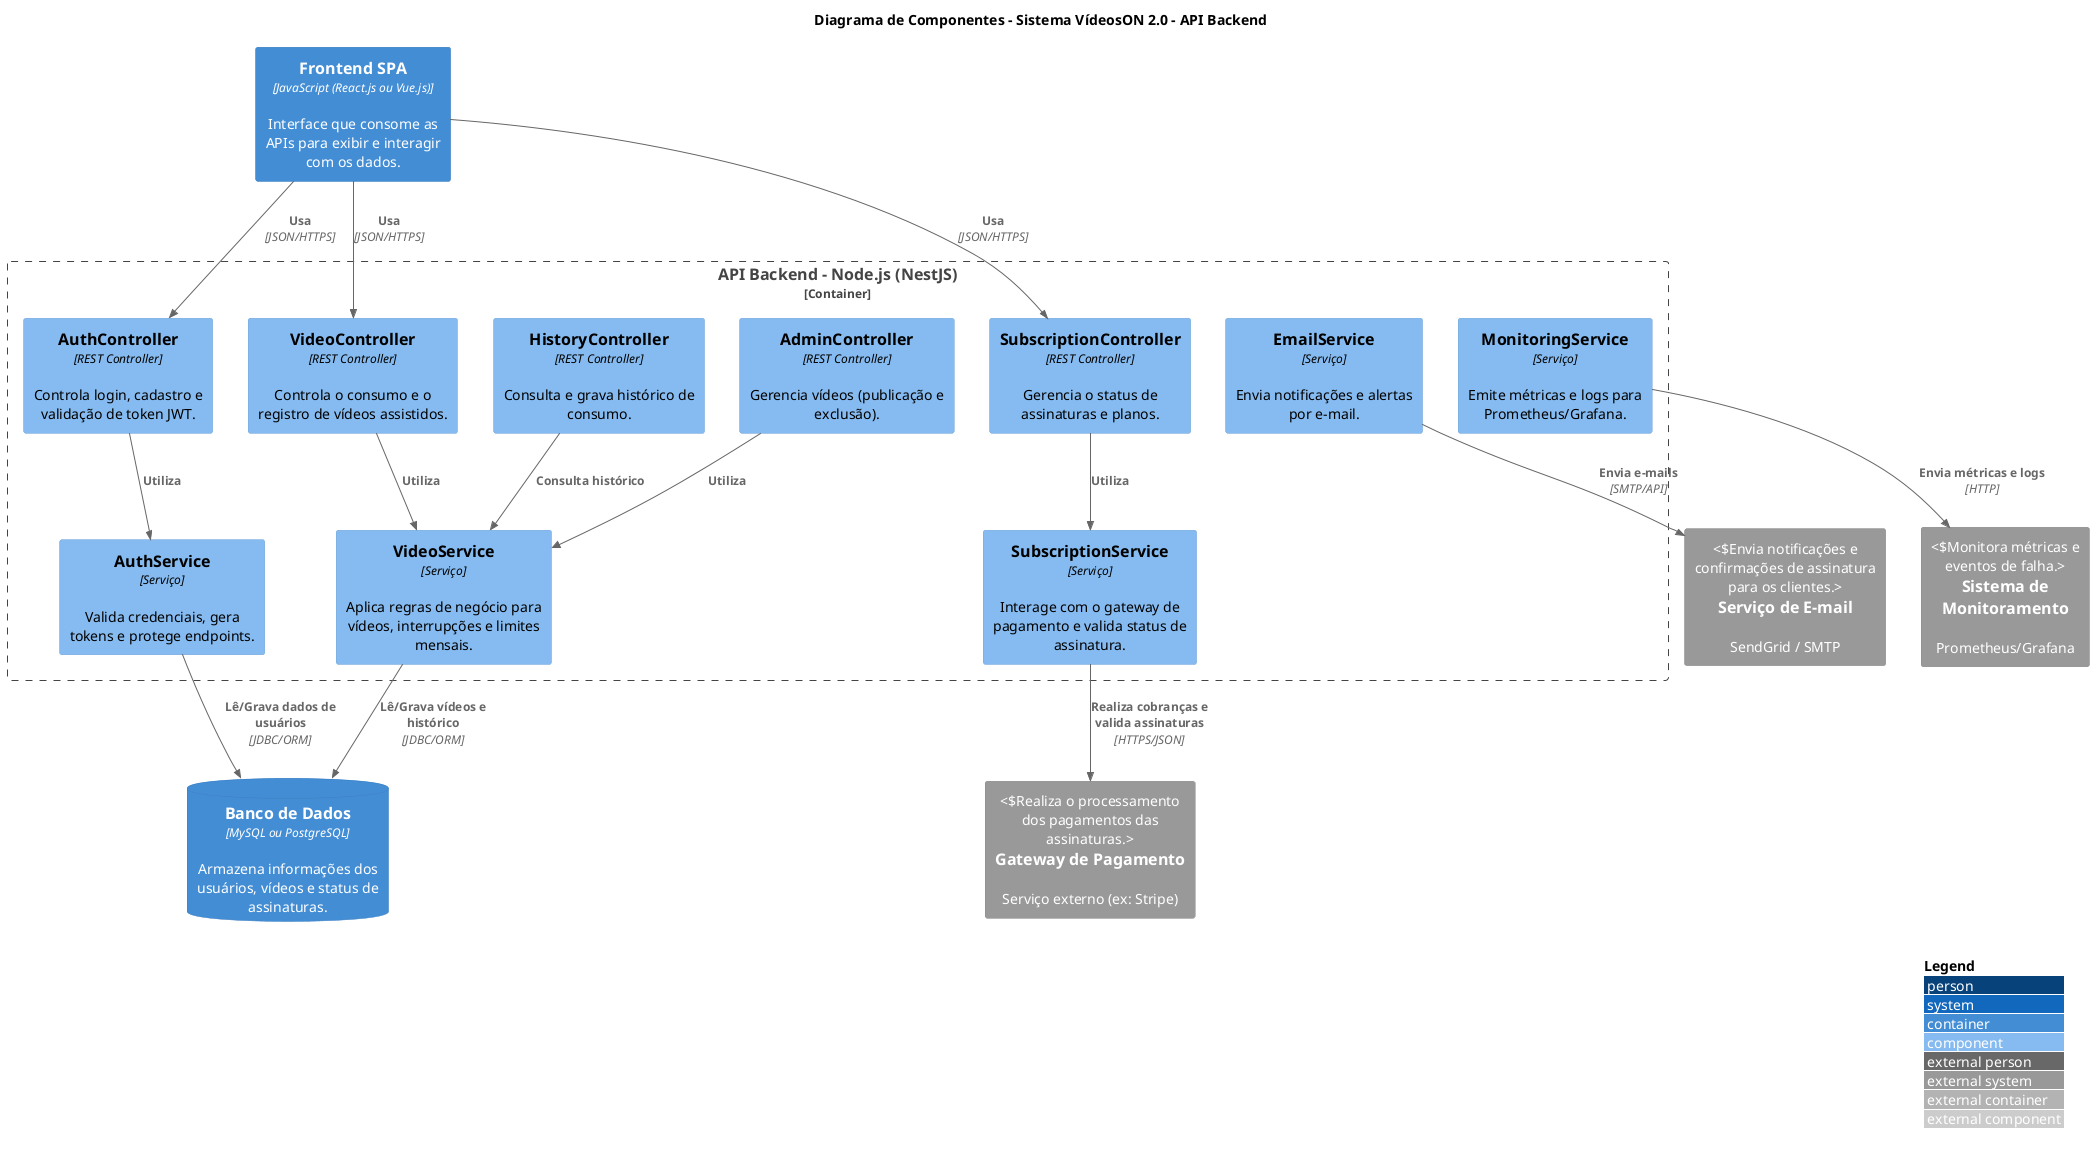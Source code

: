 @startuml
!include <c4/C4_Component.puml>  

LAYOUT_WITH_LEGEND()

title Diagrama de Componentes - Sistema VídeosON 2.0 - API Backend

Container(spa, "Frontend SPA", "JavaScript (React.js ou Vue.js)", "Interface que consome as APIs para exibir e interagir com os dados.")
ContainerDb(db, "Banco de Dados", "MySQL ou PostgreSQL", "Armazena informações dos usuários, vídeos e status de assinaturas.")
System_Ext(payment_api, "Gateway de Pagamento", "Serviço externo (ex: Stripe)", "Realiza o processamento dos pagamentos das assinaturas.")
System_Ext(email_service, "Serviço de E-mail", "SendGrid / SMTP", "Envia notificações e confirmações de assinatura para os clientes.")
System_Ext(monitoring_tool, "Sistema de Monitoramento", "Prometheus/Grafana", "Monitora métricas e eventos de falha.")

Container_Boundary(api, "API Backend - Node.js (NestJS)") {

    Component(auth_controller, "AuthController", "REST Controller", "Controla login, cadastro e validação de token JWT.")
    Component(video_controller, "VideoController", "REST Controller", "Controla o consumo e o registro de vídeos assistidos.")
    Component(admin_controller, "AdminController", "REST Controller", "Gerencia vídeos (publicação e exclusão).")
    Component(subscription_controller, "SubscriptionController", "REST Controller", "Gerencia o status de assinaturas e planos.")
    Component(history_controller, "HistoryController", "REST Controller", "Consulta e grava histórico de consumo.")
    
    Component(auth_service, "AuthService", "Serviço", "Valida credenciais, gera tokens e protege endpoints.")
    Component(video_service, "VideoService", "Serviço", "Aplica regras de negócio para vídeos, interrupções e limites mensais.")
    Component(subscription_service, "SubscriptionService", "Serviço", "Interage com o gateway de pagamento e valida status de assinatura.")
    Component(email_service_comp, "EmailService", "Serviço", "Envia notificações e alertas por e-mail.")
    Component(log_monitor_service, "MonitoringService", "Serviço", "Emite métricas e logs para Prometheus/Grafana.")
    
    Rel(auth_controller, auth_service, "Utiliza")
    Rel(video_controller, video_service, "Utiliza")
    Rel(admin_controller, video_service, "Utiliza")
    Rel(subscription_controller, subscription_service, "Utiliza")
    Rel(history_controller, video_service, "Consulta histórico")
    
    Rel(auth_service, db, "Lê/Grava dados de usuários", "JDBC/ORM")
    Rel(video_service, db, "Lê/Grava vídeos e histórico", "JDBC/ORM")
    Rel(subscription_service, payment_api, "Realiza cobranças e valida assinaturas", "HTTPS/JSON")
    Rel(email_service_comp, email_service, "Envia e-mails", "SMTP/API")
    Rel(log_monitor_service, monitoring_tool, "Envia métricas e logs", "HTTP")
}

Rel(spa, auth_controller, "Usa", "JSON/HTTPS")
Rel(spa, video_controller, "Usa", "JSON/HTTPS")
Rel(spa, subscription_controller, "Usa", "JSON/HTTPS")

@enduml
